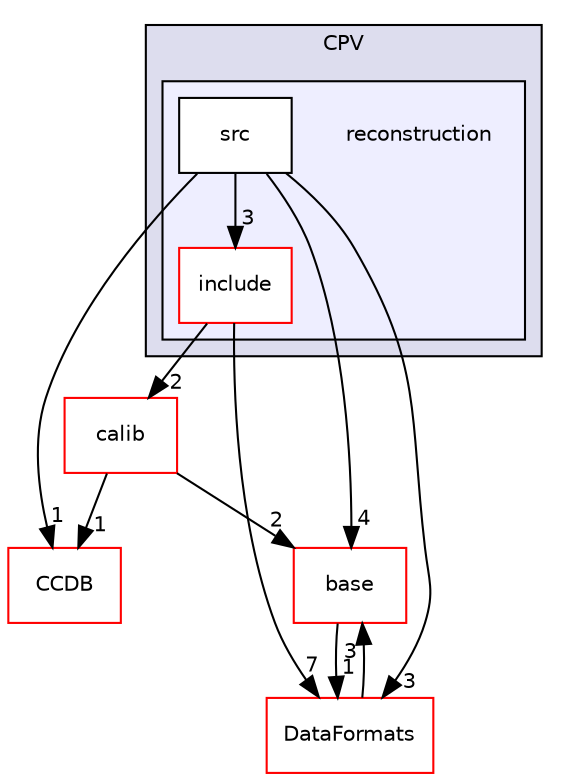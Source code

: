 digraph "/home/travis/build/AliceO2Group/AliceO2/Detectors/CPV/reconstruction" {
  bgcolor=transparent;
  compound=true
  node [ fontsize="10", fontname="Helvetica"];
  edge [ labelfontsize="10", labelfontname="Helvetica"];
  subgraph clusterdir_860de54695a0456b93a4bb1fd951d826 {
    graph [ bgcolor="#ddddee", pencolor="black", label="CPV" fontname="Helvetica", fontsize="10", URL="dir_860de54695a0456b93a4bb1fd951d826.html"]
  subgraph clusterdir_66222ccc5407e3593e9767260c5fdccb {
    graph [ bgcolor="#eeeeff", pencolor="black", label="" URL="dir_66222ccc5407e3593e9767260c5fdccb.html"];
    dir_66222ccc5407e3593e9767260c5fdccb [shape=plaintext label="reconstruction"];
    dir_ba4a6fb4bd39b0710fac84f5496433cc [shape=box label="include" color="red" fillcolor="white" style="filled" URL="dir_ba4a6fb4bd39b0710fac84f5496433cc.html"];
    dir_205245125ee00867b21f7bd4c282ad00 [shape=box label="src" color="black" fillcolor="white" style="filled" URL="dir_205245125ee00867b21f7bd4c282ad00.html"];
  }
  }
  dir_09ac740ef76ce36f9a01e5a702df673a [shape=box label="calib" color="red" URL="dir_09ac740ef76ce36f9a01e5a702df673a.html"];
  dir_6af676bf18881990e4083e191d0e63e0 [shape=box label="CCDB" color="red" URL="dir_6af676bf18881990e4083e191d0e63e0.html"];
  dir_9f065a6c27ad05d142739bd8f4136180 [shape=box label="base" color="red" URL="dir_9f065a6c27ad05d142739bd8f4136180.html"];
  dir_2171f7ec022c5423887b07c69b2f5b48 [shape=box label="DataFormats" color="red" URL="dir_2171f7ec022c5423887b07c69b2f5b48.html"];
  dir_09ac740ef76ce36f9a01e5a702df673a->dir_6af676bf18881990e4083e191d0e63e0 [headlabel="1", labeldistance=1.5 headhref="dir_000339_000019.html"];
  dir_09ac740ef76ce36f9a01e5a702df673a->dir_9f065a6c27ad05d142739bd8f4136180 [headlabel="2", labeldistance=1.5 headhref="dir_000339_000196.html"];
  dir_205245125ee00867b21f7bd4c282ad00->dir_6af676bf18881990e4083e191d0e63e0 [headlabel="1", labeldistance=1.5 headhref="dir_000366_000019.html"];
  dir_205245125ee00867b21f7bd4c282ad00->dir_ba4a6fb4bd39b0710fac84f5496433cc [headlabel="3", labeldistance=1.5 headhref="dir_000366_000352.html"];
  dir_205245125ee00867b21f7bd4c282ad00->dir_9f065a6c27ad05d142739bd8f4136180 [headlabel="4", labeldistance=1.5 headhref="dir_000366_000196.html"];
  dir_205245125ee00867b21f7bd4c282ad00->dir_2171f7ec022c5423887b07c69b2f5b48 [headlabel="3", labeldistance=1.5 headhref="dir_000366_000076.html"];
  dir_ba4a6fb4bd39b0710fac84f5496433cc->dir_09ac740ef76ce36f9a01e5a702df673a [headlabel="2", labeldistance=1.5 headhref="dir_000352_000339.html"];
  dir_ba4a6fb4bd39b0710fac84f5496433cc->dir_2171f7ec022c5423887b07c69b2f5b48 [headlabel="7", labeldistance=1.5 headhref="dir_000352_000076.html"];
  dir_9f065a6c27ad05d142739bd8f4136180->dir_2171f7ec022c5423887b07c69b2f5b48 [headlabel="1", labeldistance=1.5 headhref="dir_000196_000076.html"];
  dir_2171f7ec022c5423887b07c69b2f5b48->dir_9f065a6c27ad05d142739bd8f4136180 [headlabel="3", labeldistance=1.5 headhref="dir_000076_000196.html"];
}
